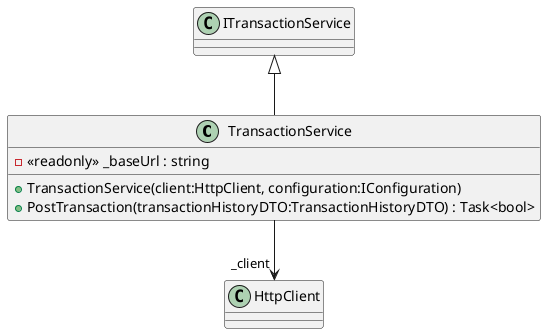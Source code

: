 @startuml
class TransactionService {
    - <<readonly>> _baseUrl : string
    + TransactionService(client:HttpClient, configuration:IConfiguration)
    + PostTransaction(transactionHistoryDTO:TransactionHistoryDTO) : Task<bool>
}
ITransactionService <|-- TransactionService
TransactionService --> "_client" HttpClient
@enduml
